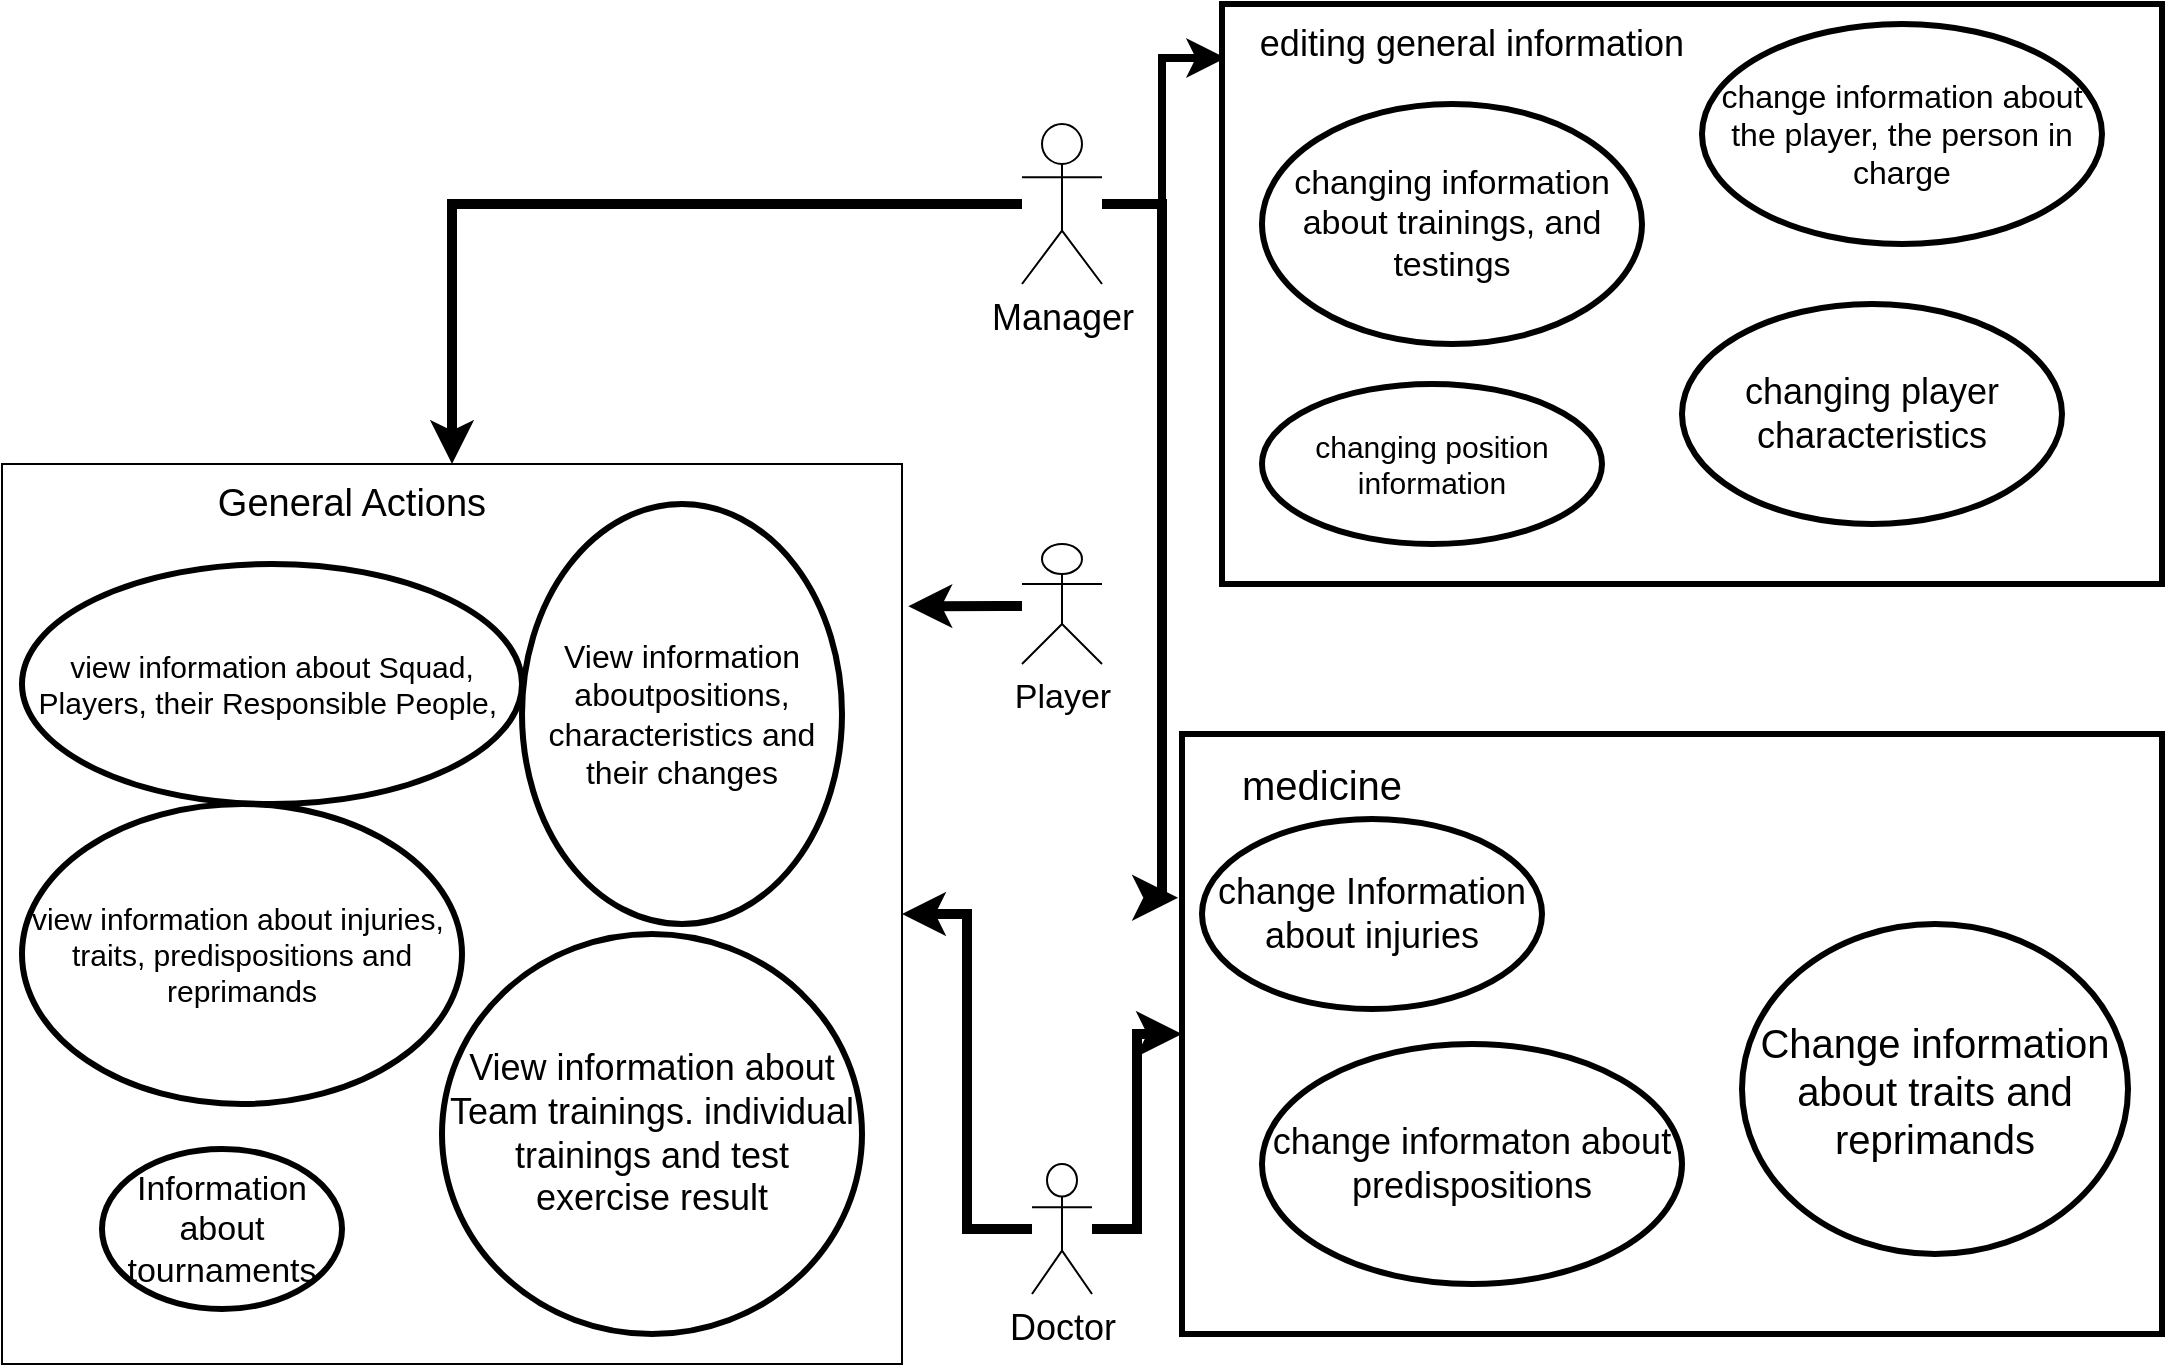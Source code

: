 <mxfile version="14.6.11" type="github"><diagram id="xbTtcctFOW_xgRWiMflq" name="Page-1"><mxGraphModel dx="1422" dy="794" grid="1" gridSize="10" guides="1" tooltips="1" connect="1" arrows="1" fold="1" page="1" pageScale="1" pageWidth="827" pageHeight="1169" math="0" shadow="0"><root><mxCell id="0"/><mxCell id="1" parent="0"/><mxCell id="hdlLqYNr7tfxeUHdw7ky-10" style="edgeStyle=orthogonalEdgeStyle;rounded=0;orthogonalLoop=1;jettySize=auto;html=1;strokeWidth=5;" edge="1" parent="1" source="hdlLqYNr7tfxeUHdw7ky-1" target="hdlLqYNr7tfxeUHdw7ky-4"><mxGeometry relative="1" as="geometry"/></mxCell><mxCell id="hdlLqYNr7tfxeUHdw7ky-22" style="edgeStyle=orthogonalEdgeStyle;rounded=0;orthogonalLoop=1;jettySize=auto;html=1;entryX=0.004;entryY=0.093;entryDx=0;entryDy=0;entryPerimeter=0;endSize=7;startSize=7;strokeWidth=4;" edge="1" parent="1" source="hdlLqYNr7tfxeUHdw7ky-1" target="hdlLqYNr7tfxeUHdw7ky-15"><mxGeometry relative="1" as="geometry"/></mxCell><mxCell id="hdlLqYNr7tfxeUHdw7ky-31" style="edgeStyle=orthogonalEdgeStyle;rounded=0;orthogonalLoop=1;jettySize=auto;html=1;entryX=-0.004;entryY=0.273;entryDx=0;entryDy=0;entryPerimeter=0;startSize=7;endSize=7;strokeWidth=5;" edge="1" parent="1" source="hdlLqYNr7tfxeUHdw7ky-1" target="hdlLqYNr7tfxeUHdw7ky-23"><mxGeometry relative="1" as="geometry"><Array as="points"><mxPoint x="600" y="120"/><mxPoint x="600" y="467"/></Array></mxGeometry></mxCell><mxCell id="hdlLqYNr7tfxeUHdw7ky-1" value="&lt;font style=&quot;font-size: 18px&quot;&gt;Manager&lt;/font&gt;" style="shape=umlActor;verticalLabelPosition=bottom;verticalAlign=top;html=1;outlineConnect=0;" vertex="1" parent="1"><mxGeometry x="530" y="80" width="40" height="80" as="geometry"/></mxCell><mxCell id="hdlLqYNr7tfxeUHdw7ky-11" style="edgeStyle=orthogonalEdgeStyle;rounded=0;orthogonalLoop=1;jettySize=auto;html=1;entryX=1.007;entryY=0.158;entryDx=0;entryDy=0;entryPerimeter=0;strokeWidth=5;" edge="1" parent="1" source="hdlLqYNr7tfxeUHdw7ky-2" target="hdlLqYNr7tfxeUHdw7ky-4"><mxGeometry relative="1" as="geometry"><Array as="points"><mxPoint x="520" y="321"/><mxPoint x="520" y="321"/></Array></mxGeometry></mxCell><mxCell id="hdlLqYNr7tfxeUHdw7ky-2" value="&lt;font style=&quot;font-size: 17px&quot;&gt;Player&lt;/font&gt;" style="shape=umlActor;verticalLabelPosition=bottom;verticalAlign=top;html=1;outlineConnect=0;" vertex="1" parent="1"><mxGeometry x="530" y="290" width="40" height="60" as="geometry"/></mxCell><mxCell id="hdlLqYNr7tfxeUHdw7ky-12" style="edgeStyle=orthogonalEdgeStyle;rounded=0;orthogonalLoop=1;jettySize=auto;html=1;strokeWidth=5;" edge="1" parent="1" source="hdlLqYNr7tfxeUHdw7ky-3" target="hdlLqYNr7tfxeUHdw7ky-4"><mxGeometry relative="1" as="geometry"/></mxCell><mxCell id="hdlLqYNr7tfxeUHdw7ky-30" style="edgeStyle=orthogonalEdgeStyle;rounded=0;orthogonalLoop=1;jettySize=auto;html=1;startSize=7;endSize=7;strokeWidth=5;" edge="1" parent="1" source="hdlLqYNr7tfxeUHdw7ky-3" target="hdlLqYNr7tfxeUHdw7ky-23"><mxGeometry relative="1" as="geometry"/></mxCell><mxCell id="hdlLqYNr7tfxeUHdw7ky-3" value="&lt;font style=&quot;font-size: 18px&quot;&gt;Doctor&lt;/font&gt;" style="shape=umlActor;verticalLabelPosition=bottom;verticalAlign=top;html=1;outlineConnect=0;" vertex="1" parent="1"><mxGeometry x="535" y="600" width="30" height="65" as="geometry"/></mxCell><mxCell id="hdlLqYNr7tfxeUHdw7ky-4" value="" style="whiteSpace=wrap;html=1;aspect=fixed;" vertex="1" parent="1"><mxGeometry x="20" y="250" width="450" height="450" as="geometry"/></mxCell><mxCell id="hdlLqYNr7tfxeUHdw7ky-5" value="&lt;font style=&quot;font-size: 19px&quot;&gt;General Actions&lt;/font&gt;" style="text;html=1;strokeColor=none;fillColor=none;align=center;verticalAlign=middle;whiteSpace=wrap;rounded=0;" vertex="1" parent="1"><mxGeometry x="120" y="250" width="150" height="40" as="geometry"/></mxCell><mxCell id="hdlLqYNr7tfxeUHdw7ky-6" value="&lt;font style=&quot;font-size: 15px&quot;&gt;view information about Squad, Players, their Responsible People,&amp;nbsp;&lt;/font&gt;" style="ellipse;whiteSpace=wrap;html=1;strokeWidth=3;perimeterSpacing=0;" vertex="1" parent="1"><mxGeometry x="30" y="300" width="250" height="120" as="geometry"/></mxCell><mxCell id="hdlLqYNr7tfxeUHdw7ky-7" value="&lt;font style=&quot;font-size: 15px&quot;&gt;view information about injuries,&amp;nbsp; traits, predispositions and reprimands&lt;/font&gt;" style="ellipse;whiteSpace=wrap;html=1;strokeWidth=3;" vertex="1" parent="1"><mxGeometry x="30" y="420" width="220" height="150" as="geometry"/></mxCell><mxCell id="hdlLqYNr7tfxeUHdw7ky-8" value="&lt;font style=&quot;font-size: 16px&quot;&gt;View information aboutpositions,&lt;br&gt;characteristics and their changes&lt;/font&gt;" style="ellipse;whiteSpace=wrap;html=1;strokeWidth=3;" vertex="1" parent="1"><mxGeometry x="280" y="270" width="160" height="210" as="geometry"/></mxCell><mxCell id="hdlLqYNr7tfxeUHdw7ky-9" value="&lt;font style=&quot;font-size: 18px&quot;&gt;View information about Team trainings. individual trainings and test exercise result&lt;/font&gt;" style="ellipse;whiteSpace=wrap;html=1;strokeWidth=3;" vertex="1" parent="1"><mxGeometry x="240" y="485" width="210" height="200" as="geometry"/></mxCell><mxCell id="hdlLqYNr7tfxeUHdw7ky-15" value="" style="rounded=0;whiteSpace=wrap;html=1;strokeWidth=3;" vertex="1" parent="1"><mxGeometry x="630" y="20" width="470" height="290" as="geometry"/></mxCell><mxCell id="hdlLqYNr7tfxeUHdw7ky-16" value="&lt;font style=&quot;font-size: 18px&quot;&gt;editing general information&lt;/font&gt;" style="text;html=1;strokeColor=none;fillColor=none;align=center;verticalAlign=middle;whiteSpace=wrap;rounded=0;" vertex="1" parent="1"><mxGeometry x="640" y="30" width="230" height="20" as="geometry"/></mxCell><mxCell id="hdlLqYNr7tfxeUHdw7ky-17" value="&lt;font style=&quot;font-size: 17px&quot;&gt;Information about tournaments&lt;/font&gt;" style="ellipse;whiteSpace=wrap;html=1;strokeWidth=3;" vertex="1" parent="1"><mxGeometry x="70" y="592.5" width="120" height="80" as="geometry"/></mxCell><mxCell id="hdlLqYNr7tfxeUHdw7ky-18" value="&lt;font style=&quot;font-size: 16px&quot;&gt;change information about the player, the person in charge&lt;/font&gt;" style="ellipse;whiteSpace=wrap;html=1;strokeWidth=3;" vertex="1" parent="1"><mxGeometry x="870" y="30" width="200" height="110" as="geometry"/></mxCell><mxCell id="hdlLqYNr7tfxeUHdw7ky-19" value="&lt;font style=&quot;font-size: 18px&quot;&gt;changing player characteristics&lt;/font&gt;" style="ellipse;whiteSpace=wrap;html=1;strokeWidth=3;" vertex="1" parent="1"><mxGeometry x="860" y="170" width="190" height="110" as="geometry"/></mxCell><mxCell id="hdlLqYNr7tfxeUHdw7ky-20" value="&lt;font style=&quot;font-size: 17px&quot;&gt;changing information about trainings, and testings&lt;/font&gt;" style="ellipse;whiteSpace=wrap;html=1;strokeWidth=3;" vertex="1" parent="1"><mxGeometry x="650" y="70" width="190" height="120" as="geometry"/></mxCell><mxCell id="hdlLqYNr7tfxeUHdw7ky-21" value="&lt;font style=&quot;font-size: 15px&quot;&gt;changing position information&lt;/font&gt;" style="ellipse;whiteSpace=wrap;html=1;strokeWidth=3;" vertex="1" parent="1"><mxGeometry x="650" y="210" width="170" height="80" as="geometry"/></mxCell><mxCell id="hdlLqYNr7tfxeUHdw7ky-23" value="" style="rounded=0;whiteSpace=wrap;html=1;strokeWidth=3;" vertex="1" parent="1"><mxGeometry x="610" y="385" width="490" height="300" as="geometry"/></mxCell><mxCell id="hdlLqYNr7tfxeUHdw7ky-24" value="&lt;font style=&quot;font-size: 20px&quot;&gt;medicine&lt;/font&gt;" style="text;html=1;strokeColor=none;fillColor=none;align=center;verticalAlign=middle;whiteSpace=wrap;rounded=0;" vertex="1" parent="1"><mxGeometry x="620" y="400" width="120" height="20" as="geometry"/></mxCell><mxCell id="hdlLqYNr7tfxeUHdw7ky-26" value="&lt;font style=&quot;font-size: 18px&quot;&gt;change Information about injuries&lt;/font&gt;" style="ellipse;whiteSpace=wrap;html=1;strokeWidth=3;" vertex="1" parent="1"><mxGeometry x="620" y="427.5" width="170" height="95" as="geometry"/></mxCell><mxCell id="hdlLqYNr7tfxeUHdw7ky-27" value="&lt;font style=&quot;font-size: 20px&quot;&gt;Change information about traits and reprimands&lt;/font&gt;" style="ellipse;whiteSpace=wrap;html=1;strokeWidth=3;" vertex="1" parent="1"><mxGeometry x="890" y="480" width="193" height="165" as="geometry"/></mxCell><mxCell id="hdlLqYNr7tfxeUHdw7ky-28" value="&lt;font style=&quot;font-size: 18px&quot;&gt;change informaton about predispositions&lt;/font&gt;" style="ellipse;whiteSpace=wrap;html=1;strokeWidth=3;" vertex="1" parent="1"><mxGeometry x="650" y="540" width="210" height="120" as="geometry"/></mxCell></root></mxGraphModel></diagram></mxfile>
